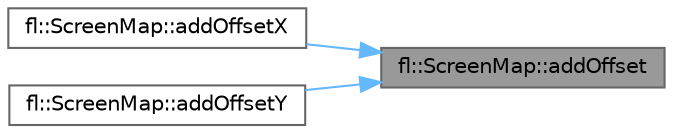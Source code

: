 digraph "fl::ScreenMap::addOffset"
{
 // INTERACTIVE_SVG=YES
 // LATEX_PDF_SIZE
  bgcolor="transparent";
  edge [fontname=Helvetica,fontsize=10,labelfontname=Helvetica,labelfontsize=10];
  node [fontname=Helvetica,fontsize=10,shape=box,height=0.2,width=0.4];
  rankdir="RL";
  Node1 [id="Node000001",label="fl::ScreenMap::addOffset",height=0.2,width=0.4,color="gray40", fillcolor="grey60", style="filled", fontcolor="black",tooltip=" "];
  Node1 -> Node2 [id="edge1_Node000001_Node000002",dir="back",color="steelblue1",style="solid",tooltip=" "];
  Node2 [id="Node000002",label="fl::ScreenMap::addOffsetX",height=0.2,width=0.4,color="grey40", fillcolor="white", style="filled",URL="$d2/d78/classfl_1_1_screen_map_a57aee857020c5774fa7d944d5b2af1d0.html#a57aee857020c5774fa7d944d5b2af1d0",tooltip=" "];
  Node1 -> Node3 [id="edge2_Node000001_Node000003",dir="back",color="steelblue1",style="solid",tooltip=" "];
  Node3 [id="Node000003",label="fl::ScreenMap::addOffsetY",height=0.2,width=0.4,color="grey40", fillcolor="white", style="filled",URL="$d2/d78/classfl_1_1_screen_map_a21fd360542915c618bd8e7fa6d89ff96.html#a21fd360542915c618bd8e7fa6d89ff96",tooltip=" "];
}

